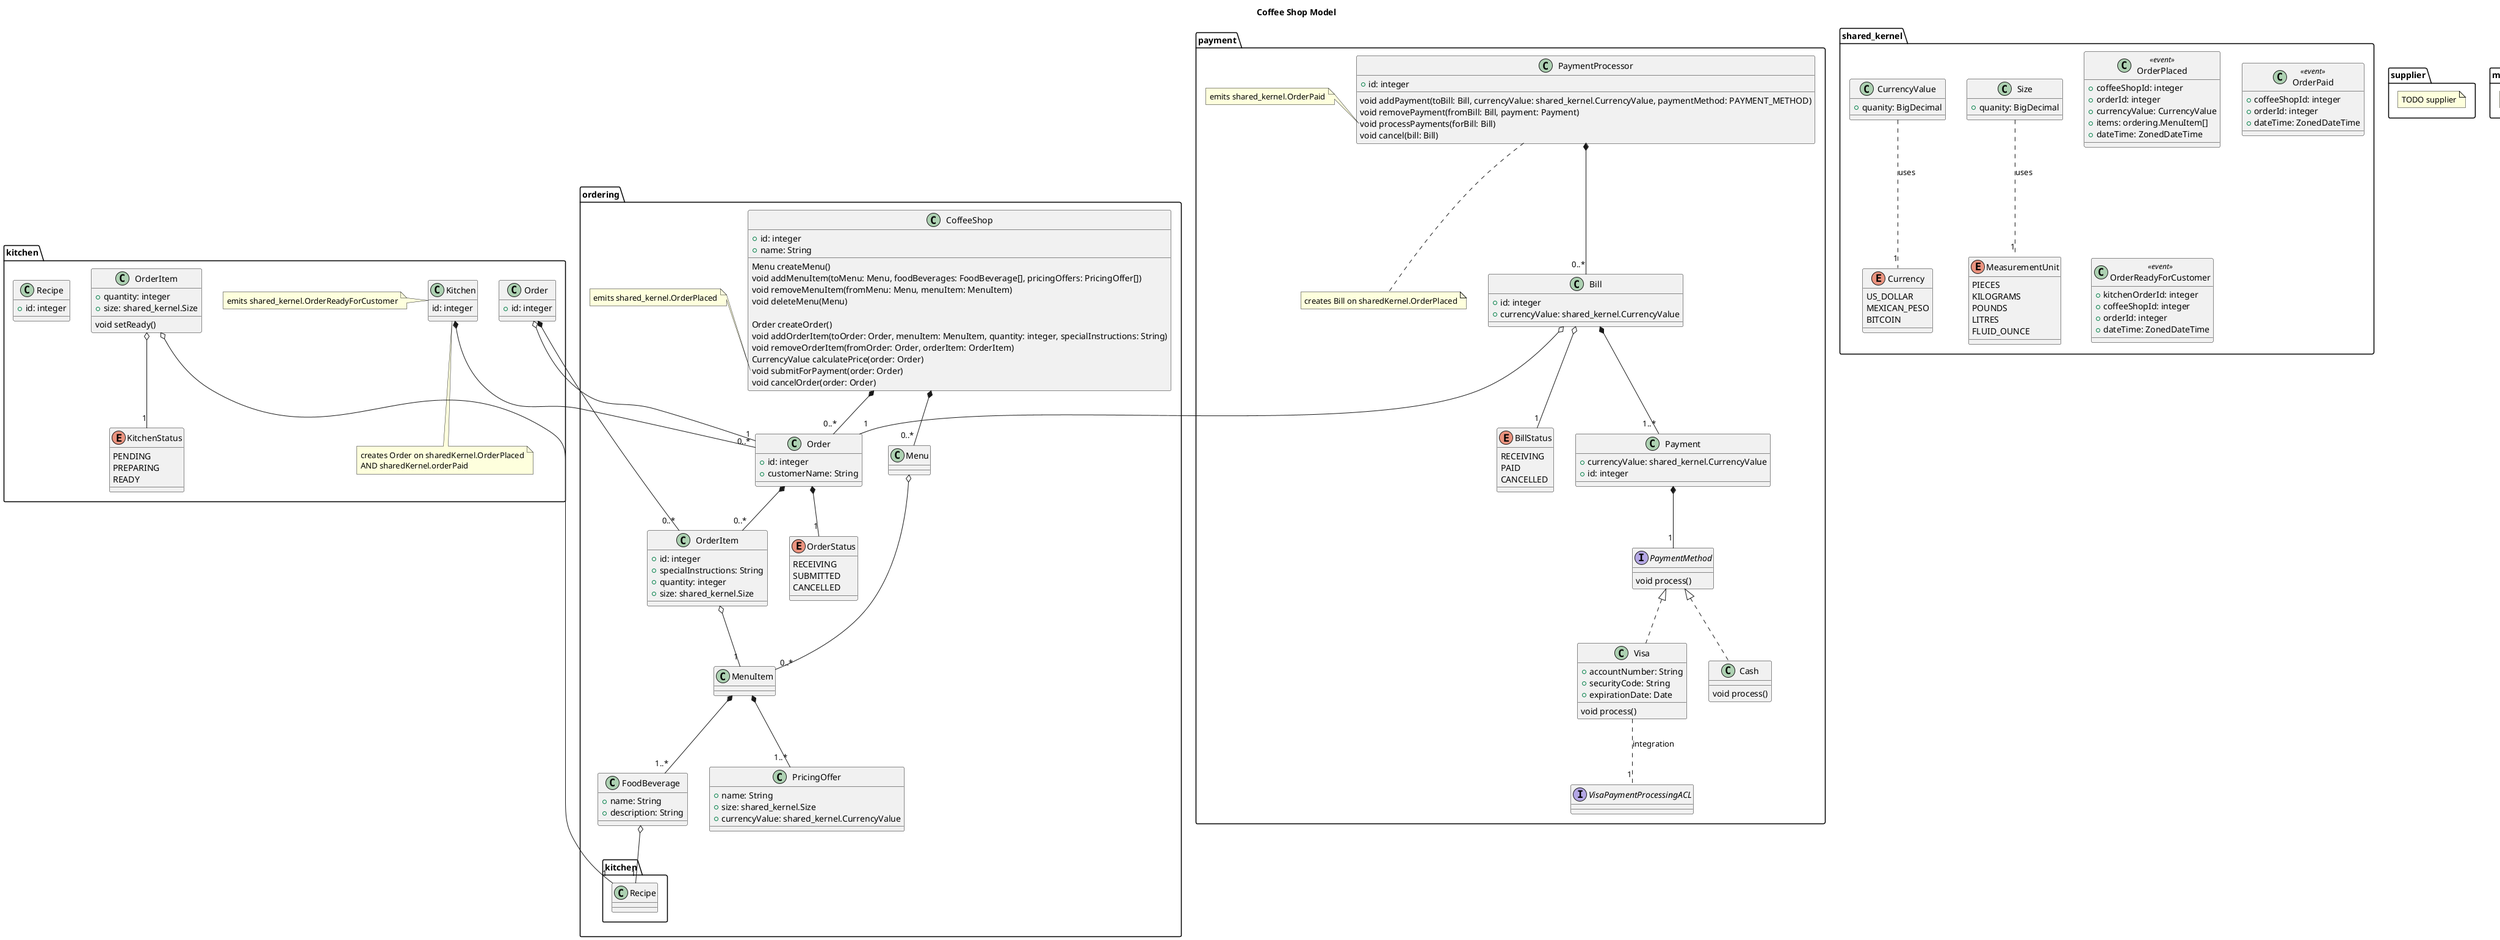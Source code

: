 @startuml

title Coffee Shop Model

namespace shared_kernel {

  class Size {
    +quanity: BigDecimal
  }
  Size .. "1" MeasurementUnit: uses

  enum MeasurementUnit {
    PIECES
    KILOGRAMS
    POUNDS
    LITRES
    FLUID_OUNCE
  }

  class CurrencyValue {
    +quanity: BigDecimal
  }
  CurrencyValue .. "1" Currency: uses

  enum Currency {
    US_DOLLAR
    MEXICAN_PESO
    BITCOIN
  }

  class OrderPlaced <<event>> {
    +coffeeShopId: integer
    +orderId: integer
    +currencyValue: CurrencyValue
    +items: ordering.MenuItem[]
    +dateTime: ZonedDateTime
  }

  class OrderPaid <<event>> {
    +coffeeShopId: integer
    +orderId: integer
    +dateTime: ZonedDateTime
  }

  class OrderReadyForCustomer <<event>> {
    +kitchenOrderId: integer
    +coffeeShopId: integer
    +orderId: integer
    +dateTime: ZonedDateTime
  }

}

namespace ordering {

  class CoffeeShop {
    +id: integer
    +name: String

    Menu createMenu()
    void addMenuItem(toMenu: Menu, foodBeverages: FoodBeverage[], pricingOffers: PricingOffer[])
    void removeMenuItem(fromMenu: Menu, menuItem: MenuItem)
    void deleteMenu(Menu)

    Order createOrder()
    void addOrderItem(toOrder: Order, menuItem: MenuItem, quantity: integer, specialInstructions: String)
    void removeOrderItem(fromOrder: Order, orderItem: OrderItem)
    CurrencyValue calculatePrice(order: Order)
    void submitForPayment(order: Order)
    void cancelOrder(order: Order)
  }

  note left of CoffeeShop::submitForPayment
    emits shared_kernel.OrderPlaced
  end note

  CoffeeShop *-- "0..*" Menu
  CoffeeShop *-- "0..*" Order
  

  class Menu {}
  Menu o-- "0..*" MenuItem

  class Order {
    +id: integer
    +customerName: String
  }
  Order *-- "0..*" OrderItem
  Order *-- "1" OrderStatus

  enum OrderStatus {
    RECEIVING
    SUBMITTED
    CANCELLED
  }

  class OrderItem {
    +id: integer
    +specialInstructions: String
    +quantity: integer
    +size: shared_kernel.Size
  }
  OrderItem o-- "1" MenuItem

  MenuItem *-- "1..*" FoodBeverage
  MenuItem *-- "1..*" PricingOffer

  class FoodBeverage {
    +name: String
    +description: String
  }
  FoodBeverage o-- "1" kitchen.Recipe

  class PricingOffer {
    +name: String
    +size: shared_kernel.Size
    +currencyValue: shared_kernel.CurrencyValue
  }

}

namespace payment {

  class PaymentProcessor {
    +id: integer
    void addPayment(toBill: Bill, currencyValue: shared_kernel.CurrencyValue, paymentMethod: PAYMENT_METHOD)
    void removePayment(fromBill: Bill, payment: Payment)
    void processPayments(forBill: Bill)
    void cancel(bill: Bill)
  }
  PaymentProcessor *-- "0..*" Bill

  note bottom of PaymentProcessor
    creates Bill on sharedKernel.OrderPlaced
  end note

  note left of PaymentProcessor::processPayments
    emits shared_kernel.OrderPaid
  end note

  class Bill {
    +id: integer
    +currencyValue: shared_kernel.CurrencyValue
  }
  Bill o-- "1" ordering.Order
  Bill *-- "1..*" Payment
  Bill o-- "1" BillStatus

  enum BillStatus {
    RECEIVING
    PAID
    CANCELLED
  }

  class Payment {
    +currencyValue: shared_kernel.CurrencyValue
    +id: integer
  }
  Payment *-- "1" PaymentMethod

  interface PaymentMethod {
    void process()
  }

  class Cash implements PaymentMethod {
    void process()
  }

  class Visa implements PaymentMethod  {
    +accountNumber: String
    +securityCode: String
    +expirationDate: Date
    void process()
  }
  Visa .. "1" VisaPaymentProcessingACL: integration

  interface VisaPaymentProcessingACL

}



namespace kitchen {

  class Kitchen {
    id: integer
  }
  Kitchen *-- "0..*" Order

  note left of Kitchen
    emits shared_kernel.OrderReadyForCustomer
  end note

  note bottom of Kitchen
    creates Order on sharedKernel.OrderPlaced
    AND sharedKernel.orderPaid
  end note

  class Order {
    +id: integer
  }
  Order o-- "1" ordering.Order
  Order *-- "0..*" OrderItem

  class OrderItem {
    +quantity: integer
    +size: shared_kernel.Size
    void setReady()
  }
  OrderItem o-- "1" Recipe
  OrderItem o-- "1" KitchenStatus

  enum KitchenStatus {
    PENDING
    PREPARING
    READY
  }

  class Recipe {
    +id: integer
  }

}

namespace supplier {

  note "TODO supplier" as n1

}

namespace management {

  note "TODO management" as n1

}

@enduml
